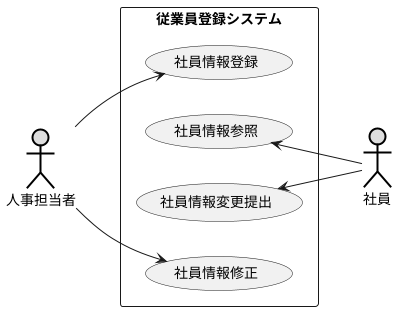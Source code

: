 @startuml ユースケース図
left to right direction
actor 人事担当者#DDDDDD;line:black;line.bold;
actor 社員#DDDDDD;line:black;line.bold;
rectangle 従業員登録システム {
usecase 社員情報登録
usecase 社員情報参照
usecase 社員情報変更提出
usecase 社員情報修正
}
人事担当者--> 社員情報登録 
社員情報参照<-- 社員 
社員情報変更提出 <-- 社員
人事担当者--> 社員情報修正



@enduml
